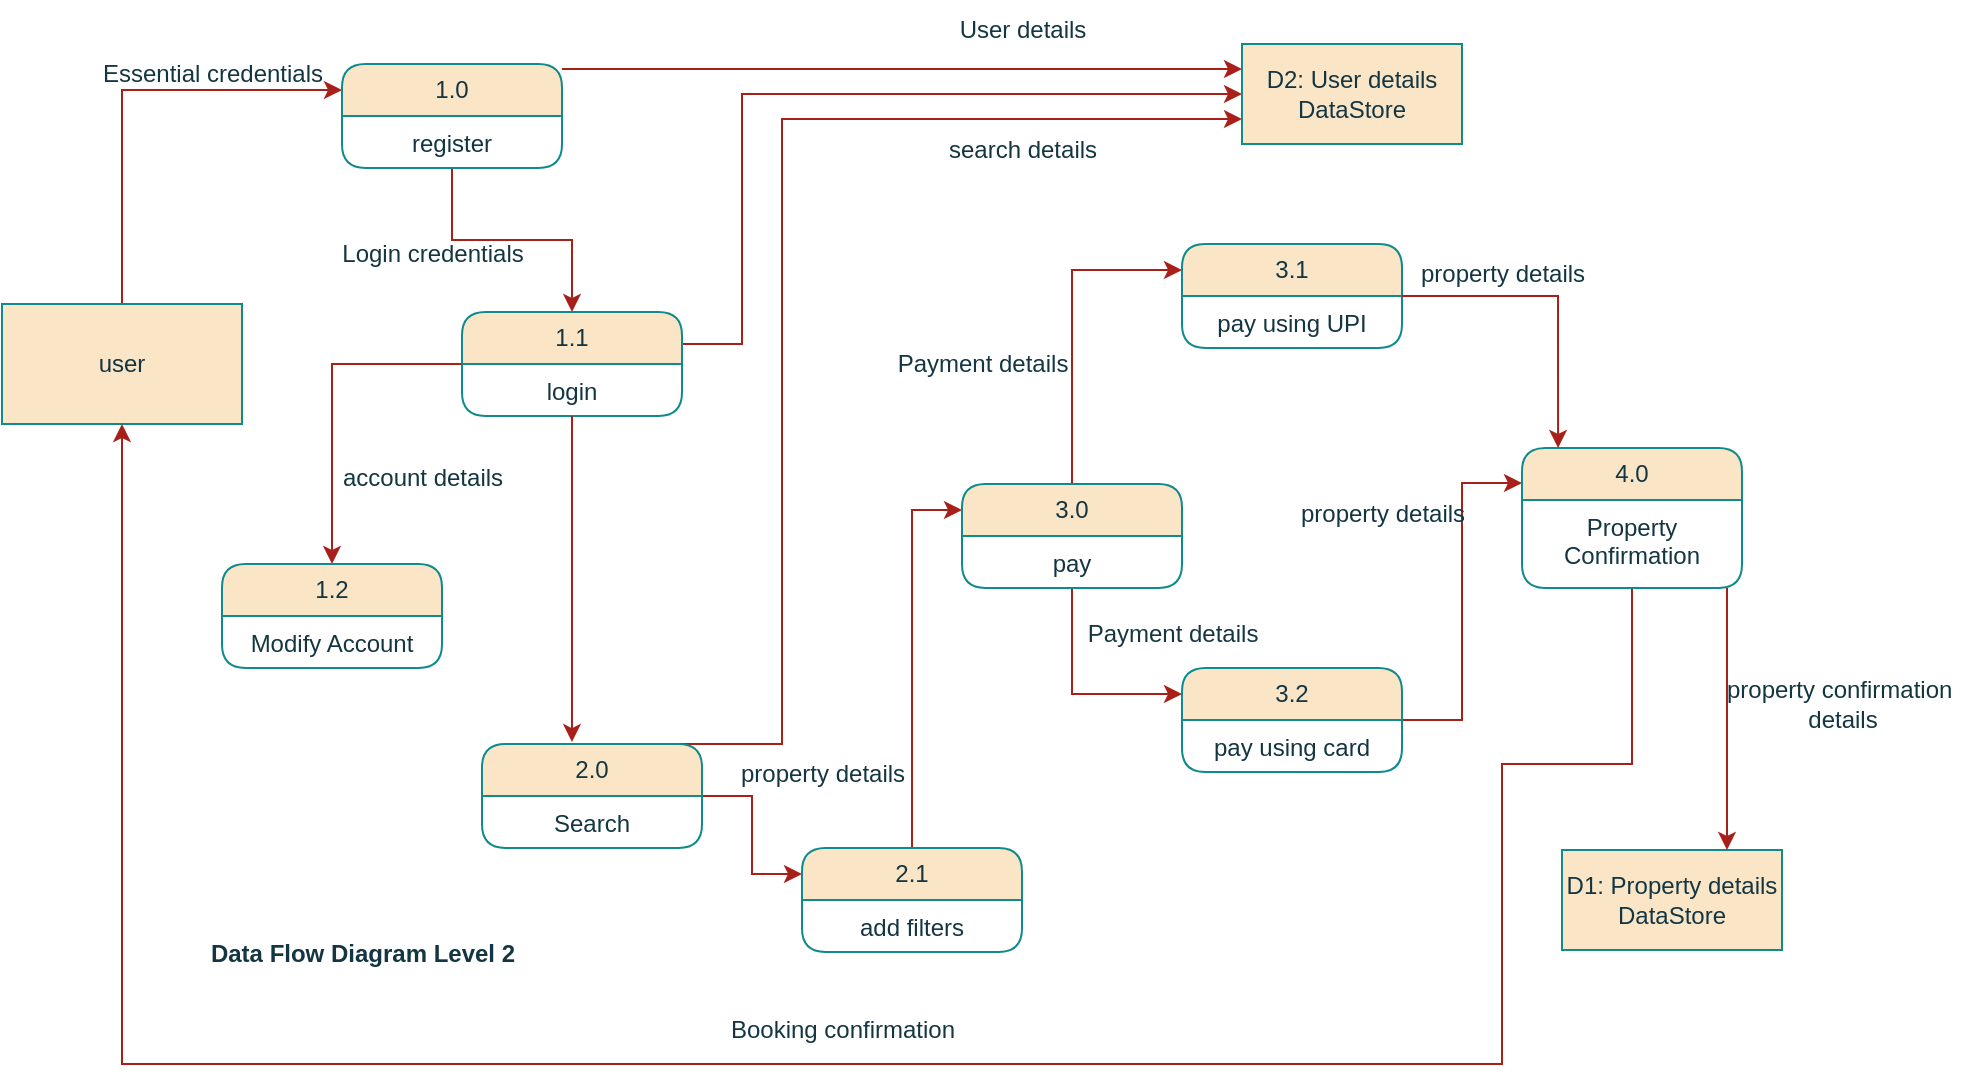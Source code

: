 <mxfile version="23.1.1" type="github">
  <diagram name="Page-1" id="HhVnLrRgJdS6RBluf7-d">
    <mxGraphModel dx="1050" dy="605" grid="1" gridSize="10" guides="1" tooltips="1" connect="1" arrows="1" fold="1" page="1" pageScale="1" pageWidth="1600" pageHeight="1200" math="0" shadow="0">
      <root>
        <mxCell id="0" />
        <mxCell id="1" parent="0" />
        <mxCell id="RzOlFjbawpft9Q3hgGmu-25" style="edgeStyle=orthogonalEdgeStyle;rounded=0;orthogonalLoop=1;jettySize=auto;html=1;entryX=0;entryY=0.25;entryDx=0;entryDy=0;strokeColor=#A8201A;fontColor=#143642;fillColor=#FAE5C7;" edge="1" parent="1" source="RzOlFjbawpft9Q3hgGmu-1" target="RzOlFjbawpft9Q3hgGmu-5">
          <mxGeometry relative="1" as="geometry">
            <Array as="points">
              <mxPoint x="180" y="63" />
            </Array>
          </mxGeometry>
        </mxCell>
        <mxCell id="RzOlFjbawpft9Q3hgGmu-1" value="user" style="rounded=0;whiteSpace=wrap;html=1;labelBackgroundColor=none;fillColor=#FAE5C7;strokeColor=#0F8B8D;fontColor=#143642;" vertex="1" parent="1">
          <mxGeometry x="120" y="170" width="120" height="60" as="geometry" />
        </mxCell>
        <mxCell id="RzOlFjbawpft9Q3hgGmu-26" style="edgeStyle=orthogonalEdgeStyle;rounded=0;orthogonalLoop=1;jettySize=auto;html=1;entryX=0.5;entryY=0;entryDx=0;entryDy=0;strokeColor=#A8201A;fontColor=#143642;fillColor=#FAE5C7;" edge="1" parent="1" source="RzOlFjbawpft9Q3hgGmu-5" target="RzOlFjbawpft9Q3hgGmu-9">
          <mxGeometry relative="1" as="geometry" />
        </mxCell>
        <mxCell id="RzOlFjbawpft9Q3hgGmu-43" style="edgeStyle=orthogonalEdgeStyle;rounded=0;orthogonalLoop=1;jettySize=auto;html=1;entryX=0;entryY=0.25;entryDx=0;entryDy=0;strokeColor=#A8201A;fontColor=#143642;fillColor=#FAE5C7;" edge="1" parent="1" source="RzOlFjbawpft9Q3hgGmu-5" target="RzOlFjbawpft9Q3hgGmu-24">
          <mxGeometry relative="1" as="geometry">
            <Array as="points">
              <mxPoint x="570" y="53" />
            </Array>
          </mxGeometry>
        </mxCell>
        <mxCell id="RzOlFjbawpft9Q3hgGmu-5" value="1.0" style="swimlane;fontStyle=0;childLayout=stackLayout;horizontal=1;startSize=26;fillColor=#FAE5C7;horizontalStack=0;resizeParent=1;resizeParentMax=0;resizeLast=0;collapsible=1;marginBottom=0;whiteSpace=wrap;html=1;rounded=1;strokeColor=#0F8B8D;labelBackgroundColor=none;fontColor=#143642;" vertex="1" parent="1">
          <mxGeometry x="290" y="50" width="110" height="52" as="geometry" />
        </mxCell>
        <mxCell id="RzOlFjbawpft9Q3hgGmu-6" value="register" style="text;strokeColor=none;fillColor=none;align=center;verticalAlign=top;spacingLeft=4;spacingRight=4;overflow=hidden;rotatable=0;points=[[0,0.5],[1,0.5]];portConstraint=eastwest;whiteSpace=wrap;html=1;labelBackgroundColor=none;fontColor=#143642;" vertex="1" parent="RzOlFjbawpft9Q3hgGmu-5">
          <mxGeometry y="26" width="110" height="26" as="geometry" />
        </mxCell>
        <mxCell id="RzOlFjbawpft9Q3hgGmu-27" style="edgeStyle=orthogonalEdgeStyle;rounded=0;orthogonalLoop=1;jettySize=auto;html=1;entryX=0.5;entryY=0;entryDx=0;entryDy=0;strokeColor=#A8201A;fontColor=#143642;fillColor=#FAE5C7;" edge="1" parent="1" source="RzOlFjbawpft9Q3hgGmu-9" target="RzOlFjbawpft9Q3hgGmu-11">
          <mxGeometry relative="1" as="geometry" />
        </mxCell>
        <mxCell id="RzOlFjbawpft9Q3hgGmu-44" style="edgeStyle=orthogonalEdgeStyle;rounded=0;orthogonalLoop=1;jettySize=auto;html=1;entryX=0;entryY=0.5;entryDx=0;entryDy=0;strokeColor=#A8201A;fontColor=#143642;fillColor=#FAE5C7;" edge="1" parent="1" source="RzOlFjbawpft9Q3hgGmu-9" target="RzOlFjbawpft9Q3hgGmu-24">
          <mxGeometry relative="1" as="geometry">
            <Array as="points">
              <mxPoint x="490" y="190" />
              <mxPoint x="490" y="65" />
            </Array>
          </mxGeometry>
        </mxCell>
        <mxCell id="RzOlFjbawpft9Q3hgGmu-9" value="1.1" style="swimlane;fontStyle=0;childLayout=stackLayout;horizontal=1;startSize=26;fillColor=#FAE5C7;horizontalStack=0;resizeParent=1;resizeParentMax=0;resizeLast=0;collapsible=1;marginBottom=0;whiteSpace=wrap;html=1;rounded=1;strokeColor=#0F8B8D;labelBackgroundColor=none;fontColor=#143642;" vertex="1" parent="1">
          <mxGeometry x="350" y="174" width="110" height="52" as="geometry" />
        </mxCell>
        <mxCell id="RzOlFjbawpft9Q3hgGmu-10" value="login" style="text;strokeColor=none;fillColor=none;align=center;verticalAlign=top;spacingLeft=4;spacingRight=4;overflow=hidden;rotatable=0;points=[[0,0.5],[1,0.5]];portConstraint=eastwest;whiteSpace=wrap;html=1;labelBackgroundColor=none;fontColor=#143642;" vertex="1" parent="RzOlFjbawpft9Q3hgGmu-9">
          <mxGeometry y="26" width="110" height="26" as="geometry" />
        </mxCell>
        <mxCell id="RzOlFjbawpft9Q3hgGmu-11" value="1.2" style="swimlane;fontStyle=0;childLayout=stackLayout;horizontal=1;startSize=26;fillColor=#FAE5C7;horizontalStack=0;resizeParent=1;resizeParentMax=0;resizeLast=0;collapsible=1;marginBottom=0;whiteSpace=wrap;html=1;rounded=1;strokeColor=#0F8B8D;labelBackgroundColor=none;fontColor=#143642;" vertex="1" parent="1">
          <mxGeometry x="230" y="300" width="110" height="52" as="geometry" />
        </mxCell>
        <mxCell id="RzOlFjbawpft9Q3hgGmu-12" value="Modify Account" style="text;strokeColor=none;fillColor=none;align=center;verticalAlign=top;spacingLeft=4;spacingRight=4;overflow=hidden;rotatable=0;points=[[0,0.5],[1,0.5]];portConstraint=eastwest;whiteSpace=wrap;html=1;labelBackgroundColor=none;fontColor=#143642;" vertex="1" parent="RzOlFjbawpft9Q3hgGmu-11">
          <mxGeometry y="26" width="110" height="26" as="geometry" />
        </mxCell>
        <mxCell id="RzOlFjbawpft9Q3hgGmu-29" style="edgeStyle=orthogonalEdgeStyle;rounded=0;orthogonalLoop=1;jettySize=auto;html=1;entryX=0;entryY=0.25;entryDx=0;entryDy=0;strokeColor=#A8201A;fontColor=#143642;fillColor=#FAE5C7;" edge="1" parent="1" source="RzOlFjbawpft9Q3hgGmu-13" target="RzOlFjbawpft9Q3hgGmu-15">
          <mxGeometry relative="1" as="geometry" />
        </mxCell>
        <mxCell id="RzOlFjbawpft9Q3hgGmu-45" style="edgeStyle=orthogonalEdgeStyle;rounded=0;orthogonalLoop=1;jettySize=auto;html=1;exitX=0.75;exitY=0;exitDx=0;exitDy=0;entryX=0;entryY=0.75;entryDx=0;entryDy=0;strokeColor=#A8201A;fontColor=#143642;fillColor=#FAE5C7;" edge="1" parent="1" source="RzOlFjbawpft9Q3hgGmu-13" target="RzOlFjbawpft9Q3hgGmu-24">
          <mxGeometry relative="1" as="geometry">
            <Array as="points">
              <mxPoint x="510" y="390" />
              <mxPoint x="510" y="78" />
            </Array>
          </mxGeometry>
        </mxCell>
        <mxCell id="RzOlFjbawpft9Q3hgGmu-13" value="2.0" style="swimlane;fontStyle=0;childLayout=stackLayout;horizontal=1;startSize=26;fillColor=#FAE5C7;horizontalStack=0;resizeParent=1;resizeParentMax=0;resizeLast=0;collapsible=1;marginBottom=0;whiteSpace=wrap;html=1;rounded=1;strokeColor=#0F8B8D;labelBackgroundColor=none;fontColor=#143642;" vertex="1" parent="1">
          <mxGeometry x="360" y="390" width="110" height="52" as="geometry" />
        </mxCell>
        <mxCell id="RzOlFjbawpft9Q3hgGmu-14" value="Search" style="text;strokeColor=none;fillColor=none;align=center;verticalAlign=top;spacingLeft=4;spacingRight=4;overflow=hidden;rotatable=0;points=[[0,0.5],[1,0.5]];portConstraint=eastwest;whiteSpace=wrap;html=1;labelBackgroundColor=none;fontColor=#143642;" vertex="1" parent="RzOlFjbawpft9Q3hgGmu-13">
          <mxGeometry y="26" width="110" height="26" as="geometry" />
        </mxCell>
        <mxCell id="RzOlFjbawpft9Q3hgGmu-30" style="edgeStyle=orthogonalEdgeStyle;rounded=0;orthogonalLoop=1;jettySize=auto;html=1;entryX=0;entryY=0.25;entryDx=0;entryDy=0;strokeColor=#A8201A;fontColor=#143642;fillColor=#FAE5C7;" edge="1" parent="1" source="RzOlFjbawpft9Q3hgGmu-15" target="RzOlFjbawpft9Q3hgGmu-17">
          <mxGeometry relative="1" as="geometry" />
        </mxCell>
        <mxCell id="RzOlFjbawpft9Q3hgGmu-15" value="2.1" style="swimlane;fontStyle=0;childLayout=stackLayout;horizontal=1;startSize=26;fillColor=#FAE5C7;horizontalStack=0;resizeParent=1;resizeParentMax=0;resizeLast=0;collapsible=1;marginBottom=0;whiteSpace=wrap;html=1;rounded=1;strokeColor=#0F8B8D;labelBackgroundColor=none;fontColor=#143642;" vertex="1" parent="1">
          <mxGeometry x="520" y="442" width="110" height="52" as="geometry" />
        </mxCell>
        <mxCell id="RzOlFjbawpft9Q3hgGmu-16" value="add filters" style="text;strokeColor=none;fillColor=none;align=center;verticalAlign=top;spacingLeft=4;spacingRight=4;overflow=hidden;rotatable=0;points=[[0,0.5],[1,0.5]];portConstraint=eastwest;whiteSpace=wrap;html=1;labelBackgroundColor=none;fontColor=#143642;" vertex="1" parent="RzOlFjbawpft9Q3hgGmu-15">
          <mxGeometry y="26" width="110" height="26" as="geometry" />
        </mxCell>
        <mxCell id="RzOlFjbawpft9Q3hgGmu-31" style="edgeStyle=orthogonalEdgeStyle;rounded=0;orthogonalLoop=1;jettySize=auto;html=1;entryX=0;entryY=0.25;entryDx=0;entryDy=0;strokeColor=#A8201A;fontColor=#143642;fillColor=#FAE5C7;" edge="1" parent="1" source="RzOlFjbawpft9Q3hgGmu-17" target="RzOlFjbawpft9Q3hgGmu-19">
          <mxGeometry relative="1" as="geometry" />
        </mxCell>
        <mxCell id="RzOlFjbawpft9Q3hgGmu-32" style="edgeStyle=orthogonalEdgeStyle;rounded=0;orthogonalLoop=1;jettySize=auto;html=1;entryX=0;entryY=0.25;entryDx=0;entryDy=0;strokeColor=#A8201A;fontColor=#143642;fillColor=#FAE5C7;" edge="1" parent="1" source="RzOlFjbawpft9Q3hgGmu-17" target="RzOlFjbawpft9Q3hgGmu-21">
          <mxGeometry relative="1" as="geometry" />
        </mxCell>
        <mxCell id="RzOlFjbawpft9Q3hgGmu-17" value="3.0" style="swimlane;fontStyle=0;childLayout=stackLayout;horizontal=1;startSize=26;fillColor=#FAE5C7;horizontalStack=0;resizeParent=1;resizeParentMax=0;resizeLast=0;collapsible=1;marginBottom=0;whiteSpace=wrap;html=1;rounded=1;strokeColor=#0F8B8D;labelBackgroundColor=none;fontColor=#143642;" vertex="1" parent="1">
          <mxGeometry x="600" y="260" width="110" height="52" as="geometry" />
        </mxCell>
        <mxCell id="RzOlFjbawpft9Q3hgGmu-18" value="pay" style="text;strokeColor=none;fillColor=none;align=center;verticalAlign=top;spacingLeft=4;spacingRight=4;overflow=hidden;rotatable=0;points=[[0,0.5],[1,0.5]];portConstraint=eastwest;whiteSpace=wrap;html=1;labelBackgroundColor=none;fontColor=#143642;" vertex="1" parent="RzOlFjbawpft9Q3hgGmu-17">
          <mxGeometry y="26" width="110" height="26" as="geometry" />
        </mxCell>
        <mxCell id="RzOlFjbawpft9Q3hgGmu-19" value="3.1" style="swimlane;fontStyle=0;childLayout=stackLayout;horizontal=1;startSize=26;fillColor=#FAE5C7;horizontalStack=0;resizeParent=1;resizeParentMax=0;resizeLast=0;collapsible=1;marginBottom=0;whiteSpace=wrap;html=1;rounded=1;strokeColor=#0F8B8D;labelBackgroundColor=none;fontColor=#143642;" vertex="1" parent="1">
          <mxGeometry x="710" y="140" width="110" height="52" as="geometry" />
        </mxCell>
        <mxCell id="RzOlFjbawpft9Q3hgGmu-20" value="pay using UPI" style="text;strokeColor=none;fillColor=none;align=center;verticalAlign=top;spacingLeft=4;spacingRight=4;overflow=hidden;rotatable=0;points=[[0,0.5],[1,0.5]];portConstraint=eastwest;whiteSpace=wrap;html=1;labelBackgroundColor=none;fontColor=#143642;" vertex="1" parent="RzOlFjbawpft9Q3hgGmu-19">
          <mxGeometry y="26" width="110" height="26" as="geometry" />
        </mxCell>
        <mxCell id="RzOlFjbawpft9Q3hgGmu-39" style="edgeStyle=orthogonalEdgeStyle;rounded=0;orthogonalLoop=1;jettySize=auto;html=1;entryX=0;entryY=0.25;entryDx=0;entryDy=0;strokeColor=#A8201A;fontColor=#143642;fillColor=#FAE5C7;" edge="1" parent="1" source="RzOlFjbawpft9Q3hgGmu-21" target="RzOlFjbawpft9Q3hgGmu-35">
          <mxGeometry relative="1" as="geometry" />
        </mxCell>
        <mxCell id="RzOlFjbawpft9Q3hgGmu-21" value="3.2" style="swimlane;fontStyle=0;childLayout=stackLayout;horizontal=1;startSize=26;fillColor=#FAE5C7;horizontalStack=0;resizeParent=1;resizeParentMax=0;resizeLast=0;collapsible=1;marginBottom=0;whiteSpace=wrap;html=1;rounded=1;strokeColor=#0F8B8D;labelBackgroundColor=none;fontColor=#143642;" vertex="1" parent="1">
          <mxGeometry x="710" y="352" width="110" height="52" as="geometry" />
        </mxCell>
        <mxCell id="RzOlFjbawpft9Q3hgGmu-22" value="pay using card" style="text;strokeColor=none;fillColor=none;align=center;verticalAlign=top;spacingLeft=4;spacingRight=4;overflow=hidden;rotatable=0;points=[[0,0.5],[1,0.5]];portConstraint=eastwest;whiteSpace=wrap;html=1;labelBackgroundColor=none;fontColor=#143642;" vertex="1" parent="RzOlFjbawpft9Q3hgGmu-21">
          <mxGeometry y="26" width="110" height="26" as="geometry" />
        </mxCell>
        <mxCell id="RzOlFjbawpft9Q3hgGmu-23" value="D1: Property details DataStore" style="html=1;whiteSpace=wrap;labelBackgroundColor=none;fillColor=#FAE5C7;strokeColor=#0F8B8D;fontColor=#143642;" vertex="1" parent="1">
          <mxGeometry x="900" y="443" width="110" height="50" as="geometry" />
        </mxCell>
        <mxCell id="RzOlFjbawpft9Q3hgGmu-24" value="D2: User details DataStore" style="html=1;whiteSpace=wrap;labelBackgroundColor=none;fillColor=#FAE5C7;strokeColor=#0F8B8D;fontColor=#143642;" vertex="1" parent="1">
          <mxGeometry x="740" y="40" width="110" height="50" as="geometry" />
        </mxCell>
        <mxCell id="RzOlFjbawpft9Q3hgGmu-28" style="edgeStyle=orthogonalEdgeStyle;rounded=0;orthogonalLoop=1;jettySize=auto;html=1;entryX=0.409;entryY=-0.019;entryDx=0;entryDy=0;entryPerimeter=0;strokeColor=#A8201A;fontColor=#143642;fillColor=#FAE5C7;" edge="1" parent="1" source="RzOlFjbawpft9Q3hgGmu-9" target="RzOlFjbawpft9Q3hgGmu-13">
          <mxGeometry relative="1" as="geometry" />
        </mxCell>
        <mxCell id="RzOlFjbawpft9Q3hgGmu-41" style="edgeStyle=orthogonalEdgeStyle;rounded=0;orthogonalLoop=1;jettySize=auto;html=1;entryX=0.5;entryY=1;entryDx=0;entryDy=0;strokeColor=#A8201A;fontColor=#143642;fillColor=#FAE5C7;" edge="1" parent="1" source="RzOlFjbawpft9Q3hgGmu-35" target="RzOlFjbawpft9Q3hgGmu-1">
          <mxGeometry relative="1" as="geometry">
            <Array as="points">
              <mxPoint x="935" y="400" />
              <mxPoint x="870" y="400" />
              <mxPoint x="870" y="550" />
              <mxPoint x="180" y="550" />
            </Array>
          </mxGeometry>
        </mxCell>
        <mxCell id="RzOlFjbawpft9Q3hgGmu-42" style="edgeStyle=orthogonalEdgeStyle;rounded=0;orthogonalLoop=1;jettySize=auto;html=1;entryX=0.75;entryY=0;entryDx=0;entryDy=0;strokeColor=#A8201A;fontColor=#143642;fillColor=#FAE5C7;" edge="1" parent="1" source="RzOlFjbawpft9Q3hgGmu-35" target="RzOlFjbawpft9Q3hgGmu-23">
          <mxGeometry relative="1" as="geometry">
            <Array as="points">
              <mxPoint x="983" y="378" />
            </Array>
          </mxGeometry>
        </mxCell>
        <mxCell id="RzOlFjbawpft9Q3hgGmu-35" value="4.0" style="swimlane;fontStyle=0;childLayout=stackLayout;horizontal=1;startSize=26;fillColor=#FAE5C7;horizontalStack=0;resizeParent=1;resizeParentMax=0;resizeLast=0;collapsible=1;marginBottom=0;whiteSpace=wrap;html=1;rounded=1;strokeColor=#0F8B8D;labelBackgroundColor=none;fontColor=#143642;" vertex="1" parent="1">
          <mxGeometry x="880" y="242" width="110" height="70" as="geometry" />
        </mxCell>
        <mxCell id="RzOlFjbawpft9Q3hgGmu-36" value="Property Confirmation" style="text;strokeColor=none;fillColor=none;align=center;verticalAlign=top;spacingLeft=4;spacingRight=4;overflow=hidden;rotatable=0;points=[[0,0.5],[1,0.5]];portConstraint=eastwest;whiteSpace=wrap;html=1;labelBackgroundColor=none;fontColor=#143642;" vertex="1" parent="RzOlFjbawpft9Q3hgGmu-35">
          <mxGeometry y="26" width="110" height="44" as="geometry" />
        </mxCell>
        <mxCell id="RzOlFjbawpft9Q3hgGmu-38" style="edgeStyle=orthogonalEdgeStyle;rounded=0;orthogonalLoop=1;jettySize=auto;html=1;entryX=0.164;entryY=0;entryDx=0;entryDy=0;entryPerimeter=0;strokeColor=#A8201A;fontColor=#143642;fillColor=#FAE5C7;" edge="1" parent="1" source="RzOlFjbawpft9Q3hgGmu-19" target="RzOlFjbawpft9Q3hgGmu-35">
          <mxGeometry relative="1" as="geometry" />
        </mxCell>
        <mxCell id="RzOlFjbawpft9Q3hgGmu-46" value="Essential credentials" style="text;html=1;align=center;verticalAlign=middle;resizable=0;points=[];autosize=1;strokeColor=none;fillColor=none;fontColor=#143642;" vertex="1" parent="1">
          <mxGeometry x="160" y="40" width="130" height="30" as="geometry" />
        </mxCell>
        <mxCell id="RzOlFjbawpft9Q3hgGmu-47" value="Login credentials" style="text;html=1;align=center;verticalAlign=middle;resizable=0;points=[];autosize=1;strokeColor=none;fillColor=none;fontColor=#143642;" vertex="1" parent="1">
          <mxGeometry x="280" y="130" width="110" height="30" as="geometry" />
        </mxCell>
        <mxCell id="RzOlFjbawpft9Q3hgGmu-48" value="account details" style="text;html=1;align=center;verticalAlign=middle;resizable=0;points=[];autosize=1;strokeColor=none;fillColor=none;fontColor=#143642;" vertex="1" parent="1">
          <mxGeometry x="280" y="242" width="100" height="30" as="geometry" />
        </mxCell>
        <mxCell id="RzOlFjbawpft9Q3hgGmu-49" value="property details" style="text;html=1;align=center;verticalAlign=middle;resizable=0;points=[];autosize=1;strokeColor=none;fillColor=none;fontColor=#143642;" vertex="1" parent="1">
          <mxGeometry x="480" y="390" width="100" height="30" as="geometry" />
        </mxCell>
        <mxCell id="RzOlFjbawpft9Q3hgGmu-50" value="Payment details" style="text;html=1;align=center;verticalAlign=middle;resizable=0;points=[];autosize=1;strokeColor=none;fillColor=none;fontColor=#143642;" vertex="1" parent="1">
          <mxGeometry x="555" y="185" width="110" height="30" as="geometry" />
        </mxCell>
        <mxCell id="RzOlFjbawpft9Q3hgGmu-52" value="property details" style="text;html=1;align=center;verticalAlign=middle;resizable=0;points=[];autosize=1;strokeColor=none;fillColor=none;fontColor=#143642;" vertex="1" parent="1">
          <mxGeometry x="820" y="140" width="100" height="30" as="geometry" />
        </mxCell>
        <mxCell id="RzOlFjbawpft9Q3hgGmu-53" value="Payment details" style="text;html=1;align=center;verticalAlign=middle;resizable=0;points=[];autosize=1;strokeColor=none;fillColor=none;fontColor=#143642;" vertex="1" parent="1">
          <mxGeometry x="650" y="320" width="110" height="30" as="geometry" />
        </mxCell>
        <mxCell id="RzOlFjbawpft9Q3hgGmu-54" value="property details" style="text;html=1;align=center;verticalAlign=middle;resizable=0;points=[];autosize=1;strokeColor=none;fillColor=none;fontColor=#143642;" vertex="1" parent="1">
          <mxGeometry x="760" y="260" width="100" height="30" as="geometry" />
        </mxCell>
        <mxCell id="RzOlFjbawpft9Q3hgGmu-55" value="&lt;div&gt;property confirmation&amp;nbsp;&lt;/div&gt;&lt;div&gt;details&lt;/div&gt;" style="text;html=1;align=center;verticalAlign=middle;resizable=0;points=[];autosize=1;strokeColor=none;fillColor=none;fontColor=#143642;" vertex="1" parent="1">
          <mxGeometry x="970" y="350" width="140" height="40" as="geometry" />
        </mxCell>
        <mxCell id="RzOlFjbawpft9Q3hgGmu-56" value="Booking confirmation" style="text;html=1;align=center;verticalAlign=middle;resizable=0;points=[];autosize=1;strokeColor=none;fillColor=none;fontColor=#143642;" vertex="1" parent="1">
          <mxGeometry x="475" y="518" width="130" height="30" as="geometry" />
        </mxCell>
        <mxCell id="RzOlFjbawpft9Q3hgGmu-57" value="User details" style="text;html=1;align=center;verticalAlign=middle;resizable=0;points=[];autosize=1;strokeColor=none;fillColor=none;fontColor=#143642;" vertex="1" parent="1">
          <mxGeometry x="585" y="18" width="90" height="30" as="geometry" />
        </mxCell>
        <mxCell id="RzOlFjbawpft9Q3hgGmu-58" value="search details" style="text;html=1;align=center;verticalAlign=middle;resizable=0;points=[];autosize=1;strokeColor=none;fillColor=none;fontColor=#143642;" vertex="1" parent="1">
          <mxGeometry x="580" y="78" width="100" height="30" as="geometry" />
        </mxCell>
        <mxCell id="RzOlFjbawpft9Q3hgGmu-59" value="&lt;b&gt;Data Flow Diagram Level 2&lt;/b&gt;" style="text;html=1;align=center;verticalAlign=middle;resizable=0;points=[];autosize=1;strokeColor=none;fillColor=none;fontColor=#143642;" vertex="1" parent="1">
          <mxGeometry x="215" y="480" width="170" height="30" as="geometry" />
        </mxCell>
      </root>
    </mxGraphModel>
  </diagram>
</mxfile>
